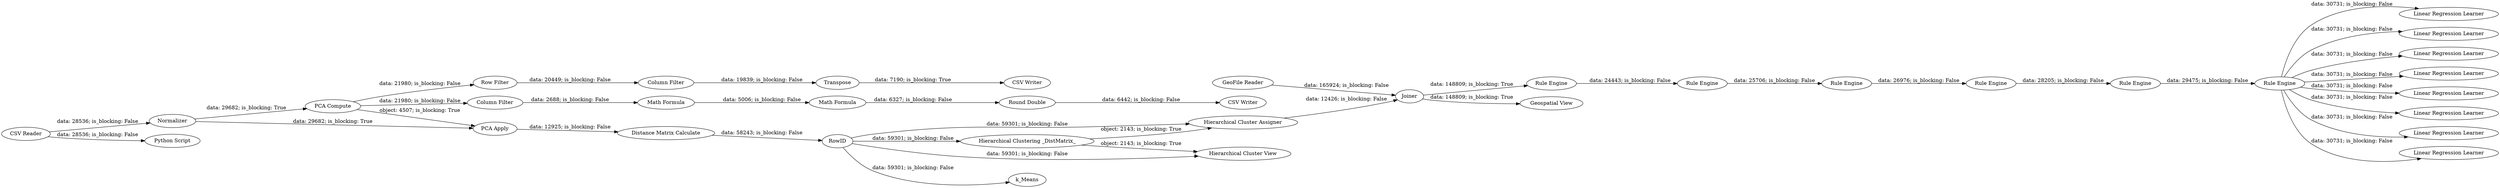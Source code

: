 digraph {
	"5788473476556221189_2" [label=Normalizer]
	"5788473476556221189_20" [label=Joiner]
	"5788473476556221189_44" [label="Linear Regression Learner"]
	"5788473476556221189_27" [label="Math Formula"]
	"5788473476556221189_41" [label="Linear Regression Learner"]
	"5788473476556221189_30" [label="Column Filter"]
	"5788473476556221189_46" [label="Linear Regression Learner"]
	"5788473476556221189_47" [label="Linear Regression Learner"]
	"5788473476556221189_22" [label="Python Script"]
	"5788473476556221189_14" [label="Distance Matrix Calculate"]
	"5788473476556221189_24" [label=Transpose]
	"5788473476556221189_42" [label="Linear Regression Learner"]
	"5788473476556221189_17" [label="Hierarchical Cluster Assigner"]
	"5788473476556221189_15" [label="Hierarchical Clustering _DistMatrix_"]
	"5788473476556221189_18" [label=k_Means]
	"5788473476556221189_31" [label="CSV Writer"]
	"5788473476556221189_36" [label="Rule Engine"]
	"5788473476556221189_37" [label="Rule Engine"]
	"5788473476556221189_16" [label="Hierarchical Cluster View"]
	"5788473476556221189_7" [label=RowID]
	"5788473476556221189_1" [label="CSV Reader"]
	"5788473476556221189_45" [label="Linear Regression Learner"]
	"5788473476556221189_19" [label="GeoFile Reader"]
	"5788473476556221189_29" [label="Round Double"]
	"5788473476556221189_38" [label="Rule Engine"]
	"5788473476556221189_39" [label="Rule Engine"]
	"5788473476556221189_25" [label="Column Filter"]
	"5788473476556221189_34" [label="Rule Engine"]
	"5788473476556221189_3" [label="PCA Compute"]
	"5788473476556221189_35" [label="Rule Engine"]
	"5788473476556221189_4" [label="PCA Apply"]
	"5788473476556221189_33" [label="Geospatial View"]
	"5788473476556221189_32" [label="CSV Writer"]
	"5788473476556221189_28" [label="Math Formula"]
	"5788473476556221189_43" [label="Linear Regression Learner"]
	"5788473476556221189_23" [label="Row Filter"]
	"5788473476556221189_40" [label="Linear Regression Learner"]
	"5788473476556221189_30" -> "5788473476556221189_27" [label="data: 2688; is_blocking: False"]
	"5788473476556221189_29" -> "5788473476556221189_31" [label="data: 6442; is_blocking: False"]
	"5788473476556221189_17" -> "5788473476556221189_20" [label="data: 12426; is_blocking: False"]
	"5788473476556221189_15" -> "5788473476556221189_16" [label="object: 2143; is_blocking: True"]
	"5788473476556221189_7" -> "5788473476556221189_16" [label="data: 59301; is_blocking: False"]
	"5788473476556221189_27" -> "5788473476556221189_28" [label="data: 5006; is_blocking: False"]
	"5788473476556221189_39" -> "5788473476556221189_47" [label="data: 30731; is_blocking: False"]
	"5788473476556221189_7" -> "5788473476556221189_18" [label="data: 59301; is_blocking: False"]
	"5788473476556221189_4" -> "5788473476556221189_14" [label="data: 12925; is_blocking: False"]
	"5788473476556221189_39" -> "5788473476556221189_42" [label="data: 30731; is_blocking: False"]
	"5788473476556221189_15" -> "5788473476556221189_17" [label="object: 2143; is_blocking: True"]
	"5788473476556221189_23" -> "5788473476556221189_25" [label="data: 20449; is_blocking: False"]
	"5788473476556221189_37" -> "5788473476556221189_38" [label="data: 28205; is_blocking: False"]
	"5788473476556221189_39" -> "5788473476556221189_45" [label="data: 30731; is_blocking: False"]
	"5788473476556221189_1" -> "5788473476556221189_22" [label="data: 28536; is_blocking: False"]
	"5788473476556221189_38" -> "5788473476556221189_39" [label="data: 29475; is_blocking: False"]
	"5788473476556221189_20" -> "5788473476556221189_33" [label="data: 148809; is_blocking: True"]
	"5788473476556221189_24" -> "5788473476556221189_32" [label="data: 7190; is_blocking: True"]
	"5788473476556221189_20" -> "5788473476556221189_34" [label="data: 148809; is_blocking: True"]
	"5788473476556221189_39" -> "5788473476556221189_44" [label="data: 30731; is_blocking: False"]
	"5788473476556221189_39" -> "5788473476556221189_40" [label="data: 30731; is_blocking: False"]
	"5788473476556221189_35" -> "5788473476556221189_36" [label="data: 25706; is_blocking: False"]
	"5788473476556221189_28" -> "5788473476556221189_29" [label="data: 6327; is_blocking: False"]
	"5788473476556221189_3" -> "5788473476556221189_30" [label="data: 21980; is_blocking: False"]
	"5788473476556221189_19" -> "5788473476556221189_20" [label="data: 165924; is_blocking: False"]
	"5788473476556221189_14" -> "5788473476556221189_7" [label="data: 58243; is_blocking: False"]
	"5788473476556221189_3" -> "5788473476556221189_4" [label="object: 4507; is_blocking: True"]
	"5788473476556221189_36" -> "5788473476556221189_37" [label="data: 26976; is_blocking: False"]
	"5788473476556221189_3" -> "5788473476556221189_23" [label="data: 21980; is_blocking: False"]
	"5788473476556221189_39" -> "5788473476556221189_43" [label="data: 30731; is_blocking: False"]
	"5788473476556221189_25" -> "5788473476556221189_24" [label="data: 19839; is_blocking: False"]
	"5788473476556221189_34" -> "5788473476556221189_35" [label="data: 24443; is_blocking: False"]
	"5788473476556221189_39" -> "5788473476556221189_46" [label="data: 30731; is_blocking: False"]
	"5788473476556221189_1" -> "5788473476556221189_2" [label="data: 28536; is_blocking: False"]
	"5788473476556221189_2" -> "5788473476556221189_4" [label="data: 29682; is_blocking: True"]
	"5788473476556221189_7" -> "5788473476556221189_15" [label="data: 59301; is_blocking: False"]
	"5788473476556221189_2" -> "5788473476556221189_3" [label="data: 29682; is_blocking: True"]
	"5788473476556221189_39" -> "5788473476556221189_41" [label="data: 30731; is_blocking: False"]
	"5788473476556221189_7" -> "5788473476556221189_17" [label="data: 59301; is_blocking: False"]
	rankdir=LR
}
